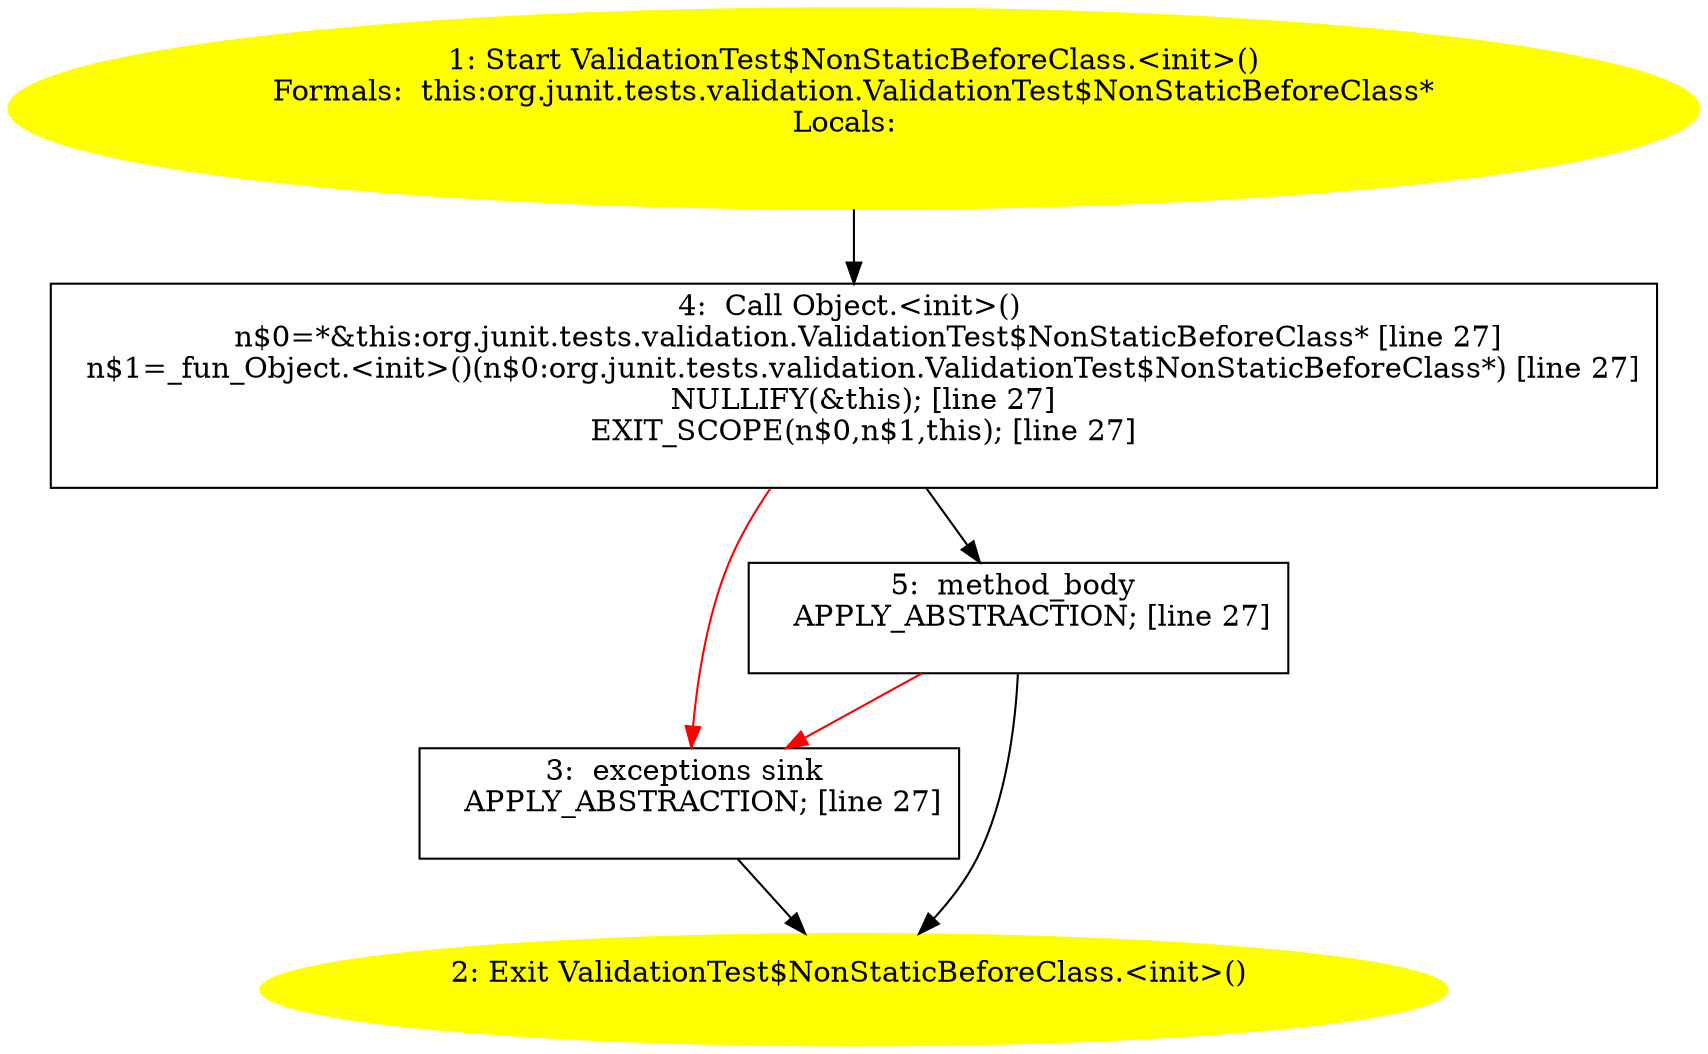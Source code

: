 /* @generated */
digraph cfg {
"org.junit.tests.validation.ValidationTest$NonStaticBeforeClass.<init>().6210753a17017415da09b30992ff7f43_1" [label="1: Start ValidationTest$NonStaticBeforeClass.<init>()\nFormals:  this:org.junit.tests.validation.ValidationTest$NonStaticBeforeClass*\nLocals:  \n  " color=yellow style=filled]
	

	 "org.junit.tests.validation.ValidationTest$NonStaticBeforeClass.<init>().6210753a17017415da09b30992ff7f43_1" -> "org.junit.tests.validation.ValidationTest$NonStaticBeforeClass.<init>().6210753a17017415da09b30992ff7f43_4" ;
"org.junit.tests.validation.ValidationTest$NonStaticBeforeClass.<init>().6210753a17017415da09b30992ff7f43_2" [label="2: Exit ValidationTest$NonStaticBeforeClass.<init>() \n  " color=yellow style=filled]
	

"org.junit.tests.validation.ValidationTest$NonStaticBeforeClass.<init>().6210753a17017415da09b30992ff7f43_3" [label="3:  exceptions sink \n   APPLY_ABSTRACTION; [line 27]\n " shape="box"]
	

	 "org.junit.tests.validation.ValidationTest$NonStaticBeforeClass.<init>().6210753a17017415da09b30992ff7f43_3" -> "org.junit.tests.validation.ValidationTest$NonStaticBeforeClass.<init>().6210753a17017415da09b30992ff7f43_2" ;
"org.junit.tests.validation.ValidationTest$NonStaticBeforeClass.<init>().6210753a17017415da09b30992ff7f43_4" [label="4:  Call Object.<init>() \n   n$0=*&this:org.junit.tests.validation.ValidationTest$NonStaticBeforeClass* [line 27]\n  n$1=_fun_Object.<init>()(n$0:org.junit.tests.validation.ValidationTest$NonStaticBeforeClass*) [line 27]\n  NULLIFY(&this); [line 27]\n  EXIT_SCOPE(n$0,n$1,this); [line 27]\n " shape="box"]
	

	 "org.junit.tests.validation.ValidationTest$NonStaticBeforeClass.<init>().6210753a17017415da09b30992ff7f43_4" -> "org.junit.tests.validation.ValidationTest$NonStaticBeforeClass.<init>().6210753a17017415da09b30992ff7f43_5" ;
	 "org.junit.tests.validation.ValidationTest$NonStaticBeforeClass.<init>().6210753a17017415da09b30992ff7f43_4" -> "org.junit.tests.validation.ValidationTest$NonStaticBeforeClass.<init>().6210753a17017415da09b30992ff7f43_3" [color="red" ];
"org.junit.tests.validation.ValidationTest$NonStaticBeforeClass.<init>().6210753a17017415da09b30992ff7f43_5" [label="5:  method_body \n   APPLY_ABSTRACTION; [line 27]\n " shape="box"]
	

	 "org.junit.tests.validation.ValidationTest$NonStaticBeforeClass.<init>().6210753a17017415da09b30992ff7f43_5" -> "org.junit.tests.validation.ValidationTest$NonStaticBeforeClass.<init>().6210753a17017415da09b30992ff7f43_2" ;
	 "org.junit.tests.validation.ValidationTest$NonStaticBeforeClass.<init>().6210753a17017415da09b30992ff7f43_5" -> "org.junit.tests.validation.ValidationTest$NonStaticBeforeClass.<init>().6210753a17017415da09b30992ff7f43_3" [color="red" ];
}
